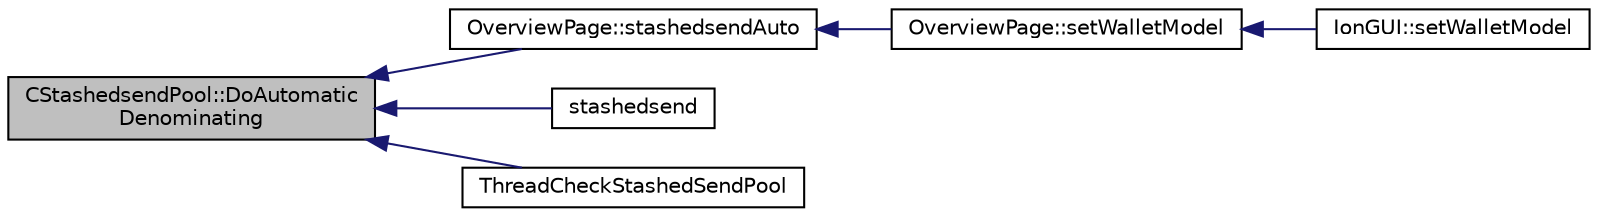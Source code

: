 digraph "CStashedsendPool::DoAutomaticDenominating"
{
  edge [fontname="Helvetica",fontsize="10",labelfontname="Helvetica",labelfontsize="10"];
  node [fontname="Helvetica",fontsize="10",shape=record];
  rankdir="LR";
  Node122 [label="CStashedsendPool::DoAutomatic\lDenominating",height=0.2,width=0.4,color="black", fillcolor="grey75", style="filled", fontcolor="black"];
  Node122 -> Node123 [dir="back",color="midnightblue",fontsize="10",style="solid",fontname="Helvetica"];
  Node123 [label="OverviewPage::stashedsendAuto",height=0.2,width=0.4,color="black", fillcolor="white", style="filled",URL="$class_overview_page.html#abf60d7de5f283687a914b487dc44ca76"];
  Node123 -> Node124 [dir="back",color="midnightblue",fontsize="10",style="solid",fontname="Helvetica"];
  Node124 [label="OverviewPage::setWalletModel",height=0.2,width=0.4,color="black", fillcolor="white", style="filled",URL="$class_overview_page.html#a2ed52a3a87e9c74fee38fa873c9bc71f"];
  Node124 -> Node125 [dir="back",color="midnightblue",fontsize="10",style="solid",fontname="Helvetica"];
  Node125 [label="IonGUI::setWalletModel",height=0.2,width=0.4,color="black", fillcolor="white", style="filled",URL="$class_ion_g_u_i.html#a37f87db65498b036d387c705a749c45d",tooltip="Set the wallet model. "];
  Node122 -> Node126 [dir="back",color="midnightblue",fontsize="10",style="solid",fontname="Helvetica"];
  Node126 [label="stashedsend",height=0.2,width=0.4,color="black", fillcolor="white", style="filled",URL="$rpcstashedsend_8cpp.html#a5a7cb1ad55aeaa8bcbb5172e9153a75a"];
  Node122 -> Node127 [dir="back",color="midnightblue",fontsize="10",style="solid",fontname="Helvetica"];
  Node127 [label="ThreadCheckStashedSendPool",height=0.2,width=0.4,color="black", fillcolor="white", style="filled",URL="$stashedsend_8h.html#ab583ddc86effded8432ea5387f77d883"];
}
